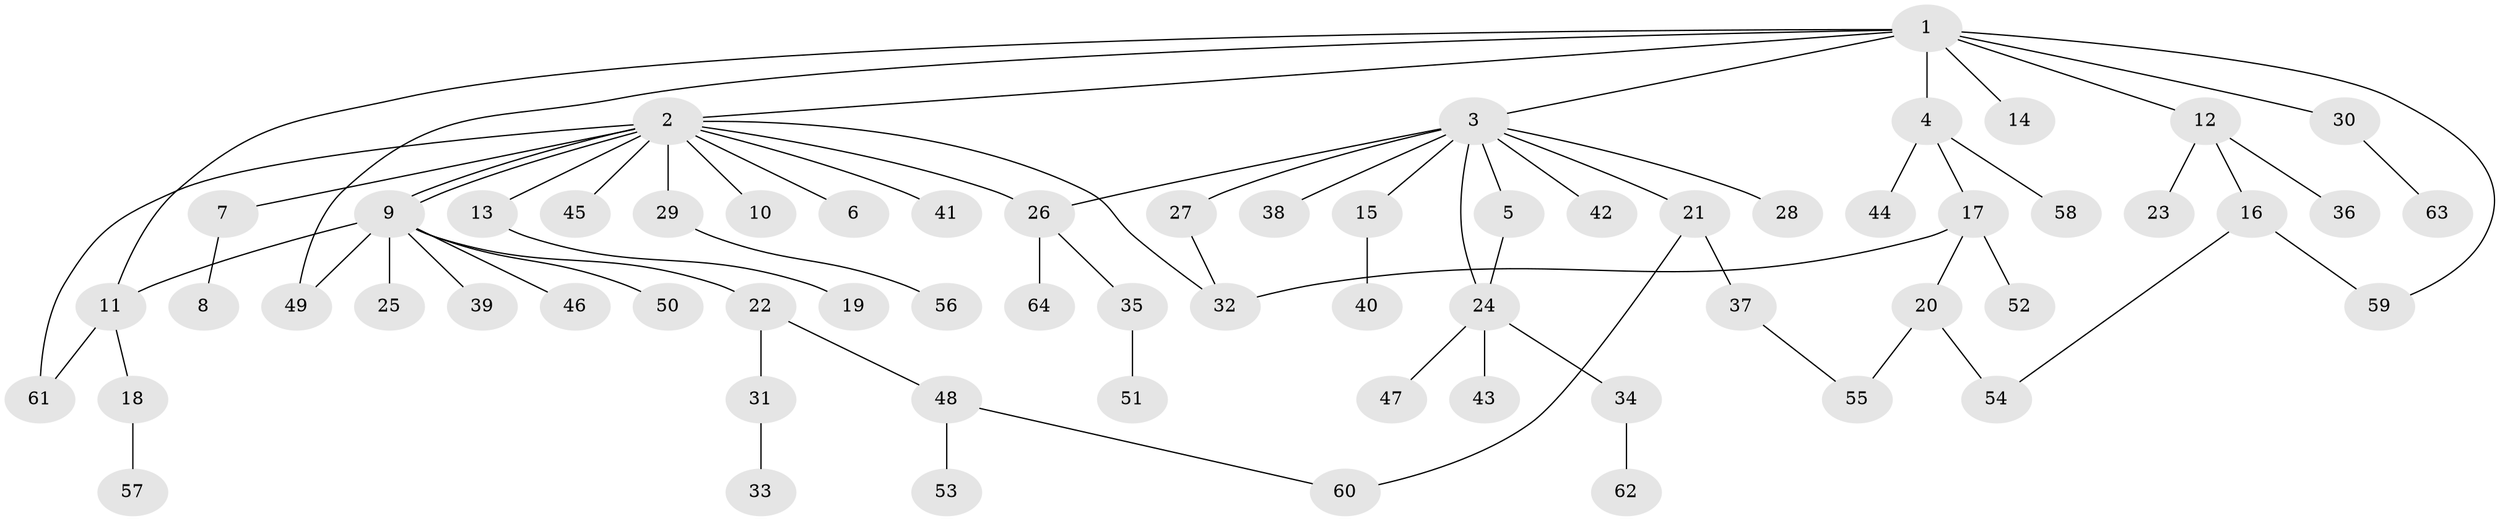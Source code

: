 // coarse degree distribution, {9: 0.02040816326530612, 18: 0.02040816326530612, 10: 0.02040816326530612, 3: 0.12244897959183673, 2: 0.12244897959183673, 1: 0.5918367346938775, 4: 0.061224489795918366, 5: 0.04081632653061224}
// Generated by graph-tools (version 1.1) at 2025/51/02/27/25 19:51:57]
// undirected, 64 vertices, 75 edges
graph export_dot {
graph [start="1"]
  node [color=gray90,style=filled];
  1;
  2;
  3;
  4;
  5;
  6;
  7;
  8;
  9;
  10;
  11;
  12;
  13;
  14;
  15;
  16;
  17;
  18;
  19;
  20;
  21;
  22;
  23;
  24;
  25;
  26;
  27;
  28;
  29;
  30;
  31;
  32;
  33;
  34;
  35;
  36;
  37;
  38;
  39;
  40;
  41;
  42;
  43;
  44;
  45;
  46;
  47;
  48;
  49;
  50;
  51;
  52;
  53;
  54;
  55;
  56;
  57;
  58;
  59;
  60;
  61;
  62;
  63;
  64;
  1 -- 2;
  1 -- 3;
  1 -- 4;
  1 -- 11;
  1 -- 12;
  1 -- 14;
  1 -- 30;
  1 -- 49;
  1 -- 59;
  2 -- 6;
  2 -- 7;
  2 -- 9;
  2 -- 9;
  2 -- 10;
  2 -- 13;
  2 -- 26;
  2 -- 29;
  2 -- 32;
  2 -- 41;
  2 -- 45;
  2 -- 61;
  3 -- 5;
  3 -- 15;
  3 -- 21;
  3 -- 24;
  3 -- 26;
  3 -- 27;
  3 -- 28;
  3 -- 38;
  3 -- 42;
  4 -- 17;
  4 -- 44;
  4 -- 58;
  5 -- 24;
  7 -- 8;
  9 -- 11;
  9 -- 22;
  9 -- 25;
  9 -- 39;
  9 -- 46;
  9 -- 49;
  9 -- 50;
  11 -- 18;
  11 -- 61;
  12 -- 16;
  12 -- 23;
  12 -- 36;
  13 -- 19;
  15 -- 40;
  16 -- 54;
  16 -- 59;
  17 -- 20;
  17 -- 32;
  17 -- 52;
  18 -- 57;
  20 -- 54;
  20 -- 55;
  21 -- 37;
  21 -- 60;
  22 -- 31;
  22 -- 48;
  24 -- 34;
  24 -- 43;
  24 -- 47;
  26 -- 35;
  26 -- 64;
  27 -- 32;
  29 -- 56;
  30 -- 63;
  31 -- 33;
  34 -- 62;
  35 -- 51;
  37 -- 55;
  48 -- 53;
  48 -- 60;
}
